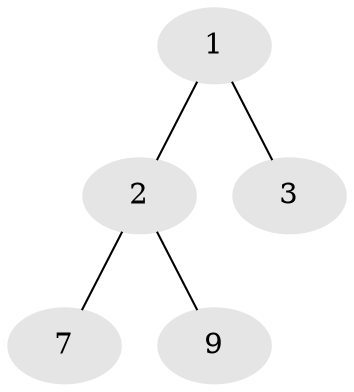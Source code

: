 // Generated by graph-tools (version 1.1) at 2025/46/02/15/25 05:46:28]
// undirected, 5 vertices, 4 edges
graph export_dot {
graph [start="1"]
  node [color=gray90,style=filled];
  1 [super="+12+20"];
  2 [super="+8"];
  3 [super="+4+5+11"];
  7 [super="+13+16"];
  9 [super="+14+17"];
  1 -- 2;
  1 -- 3;
  2 -- 7;
  2 -- 9;
}
